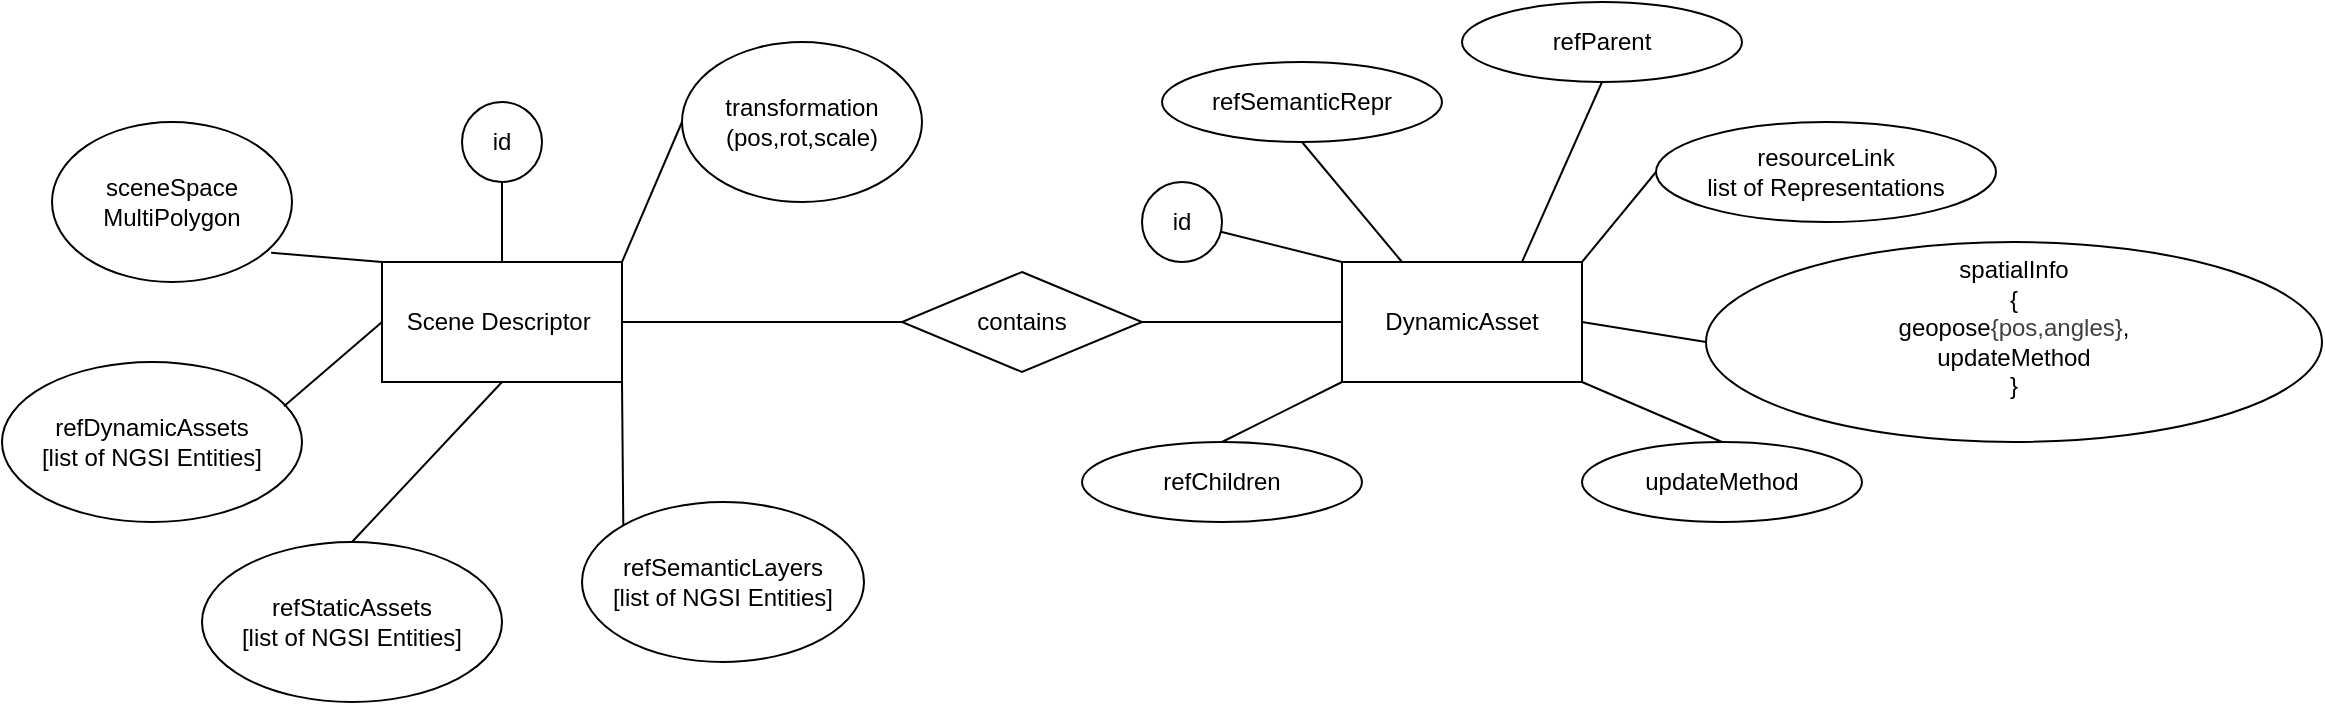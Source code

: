 <mxfile>
    <diagram id="fURJo8dhfwlUYqOeBWIz" name="Page-1">
        <mxGraphModel dx="1300" dy="1876" grid="1" gridSize="10" guides="1" tooltips="1" connect="1" arrows="1" fold="1" page="1" pageScale="1" pageWidth="827" pageHeight="1169" math="0" shadow="0">
            <root>
                <mxCell id="0"/>
                <mxCell id="1" parent="0"/>
                <mxCell id="2" value="Scene Descriptor&amp;nbsp;" style="rounded=0;whiteSpace=wrap;html=1;" vertex="1" parent="1">
                    <mxGeometry x="190" y="70" width="120" height="60" as="geometry"/>
                </mxCell>
                <mxCell id="4" value="id" style="ellipse;whiteSpace=wrap;html=1;" vertex="1" parent="1">
                    <mxGeometry x="230" y="-10" width="40" height="40" as="geometry"/>
                </mxCell>
                <mxCell id="5" value="refDynamicAssets&lt;div&gt;[list of NGSI Entities]&lt;/div&gt;" style="ellipse;whiteSpace=wrap;html=1;" vertex="1" parent="1">
                    <mxGeometry y="120" width="150" height="80" as="geometry"/>
                </mxCell>
                <mxCell id="6" value="sceneSpace&lt;div&gt;MultiPolygon&lt;/div&gt;" style="ellipse;whiteSpace=wrap;html=1;" vertex="1" parent="1">
                    <mxGeometry x="25" width="120" height="80" as="geometry"/>
                </mxCell>
                <mxCell id="8" value="transformation&lt;div&gt;(pos,rot,scale)&lt;/div&gt;" style="ellipse;whiteSpace=wrap;html=1;" vertex="1" parent="1">
                    <mxGeometry x="340" y="-40" width="120" height="80" as="geometry"/>
                </mxCell>
                <mxCell id="9" value="refStaticAssets&lt;div&gt;[list of NGSI Entities]&lt;/div&gt;" style="ellipse;whiteSpace=wrap;html=1;" vertex="1" parent="1">
                    <mxGeometry x="100" y="210" width="150" height="80" as="geometry"/>
                </mxCell>
                <mxCell id="10" value="refSemanticLayers&lt;div&gt;[list of NGSI Entities]&lt;/div&gt;" style="ellipse;whiteSpace=wrap;html=1;" vertex="1" parent="1">
                    <mxGeometry x="290" y="190" width="141" height="80" as="geometry"/>
                </mxCell>
                <mxCell id="11" value="" style="endArrow=none;html=1;entryX=1;entryY=0;entryDx=0;entryDy=0;exitX=0;exitY=0.5;exitDx=0;exitDy=0;" edge="1" parent="1" source="8" target="2">
                    <mxGeometry width="50" height="50" relative="1" as="geometry">
                        <mxPoint x="590" y="310" as="sourcePoint"/>
                        <mxPoint x="640" y="260" as="targetPoint"/>
                    </mxGeometry>
                </mxCell>
                <mxCell id="12" value="" style="endArrow=none;html=1;entryX=0.5;entryY=1;entryDx=0;entryDy=0;exitX=0.5;exitY=0;exitDx=0;exitDy=0;" edge="1" parent="1" source="2" target="4">
                    <mxGeometry width="50" height="50" relative="1" as="geometry">
                        <mxPoint x="310" y="150" as="sourcePoint"/>
                        <mxPoint x="360" y="100" as="targetPoint"/>
                    </mxGeometry>
                </mxCell>
                <mxCell id="13" value="" style="endArrow=none;html=1;entryX=0.913;entryY=0.817;entryDx=0;entryDy=0;exitX=0;exitY=0;exitDx=0;exitDy=0;entryPerimeter=0;" edge="1" parent="1" source="2" target="6">
                    <mxGeometry width="50" height="50" relative="1" as="geometry">
                        <mxPoint x="260" y="80" as="sourcePoint"/>
                        <mxPoint x="260" y="40" as="targetPoint"/>
                    </mxGeometry>
                </mxCell>
                <mxCell id="14" value="" style="endArrow=none;html=1;entryX=0;entryY=0.5;entryDx=0;entryDy=0;exitX=0.94;exitY=0.277;exitDx=0;exitDy=0;exitPerimeter=0;" edge="1" parent="1" source="5" target="2">
                    <mxGeometry width="50" height="50" relative="1" as="geometry">
                        <mxPoint x="590" y="310" as="sourcePoint"/>
                        <mxPoint x="640" y="260" as="targetPoint"/>
                    </mxGeometry>
                </mxCell>
                <mxCell id="15" value="" style="endArrow=none;html=1;entryX=0.5;entryY=1;entryDx=0;entryDy=0;exitX=0.5;exitY=0;exitDx=0;exitDy=0;" edge="1" parent="1" source="9" target="2">
                    <mxGeometry width="50" height="50" relative="1" as="geometry">
                        <mxPoint x="590" y="310" as="sourcePoint"/>
                        <mxPoint x="640" y="260" as="targetPoint"/>
                    </mxGeometry>
                </mxCell>
                <mxCell id="16" value="" style="endArrow=none;html=1;entryX=1;entryY=1;entryDx=0;entryDy=0;exitX=0;exitY=0;exitDx=0;exitDy=0;" edge="1" parent="1" source="10" target="2">
                    <mxGeometry width="50" height="50" relative="1" as="geometry">
                        <mxPoint x="590" y="310" as="sourcePoint"/>
                        <mxPoint x="640" y="260" as="targetPoint"/>
                    </mxGeometry>
                </mxCell>
                <mxCell id="17" value="contains" style="rhombus;whiteSpace=wrap;html=1;" vertex="1" parent="1">
                    <mxGeometry x="450" y="75" width="120" height="50" as="geometry"/>
                </mxCell>
                <mxCell id="18" value="" style="endArrow=none;html=1;exitX=1;exitY=0.5;exitDx=0;exitDy=0;entryX=0;entryY=0.5;entryDx=0;entryDy=0;" edge="1" parent="1" source="2" target="17">
                    <mxGeometry width="50" height="50" relative="1" as="geometry">
                        <mxPoint x="590" y="310" as="sourcePoint"/>
                        <mxPoint x="640" y="260" as="targetPoint"/>
                    </mxGeometry>
                </mxCell>
                <mxCell id="19" value="DynamicAsset" style="rounded=0;whiteSpace=wrap;html=1;" vertex="1" parent="1">
                    <mxGeometry x="670" y="70" width="120" height="60" as="geometry"/>
                </mxCell>
                <mxCell id="20" value="" style="endArrow=none;html=1;exitX=1;exitY=0.5;exitDx=0;exitDy=0;entryX=0;entryY=0.5;entryDx=0;entryDy=0;" edge="1" parent="1" source="17" target="19">
                    <mxGeometry width="50" height="50" relative="1" as="geometry">
                        <mxPoint x="590" y="310" as="sourcePoint"/>
                        <mxPoint x="640" y="260" as="targetPoint"/>
                    </mxGeometry>
                </mxCell>
                <mxCell id="21" value="" style="endArrow=none;html=1;exitX=0;exitY=0;exitDx=0;exitDy=0;" edge="1" parent="1" source="19" target="22">
                    <mxGeometry width="50" height="50" relative="1" as="geometry">
                        <mxPoint x="650" y="240" as="sourcePoint"/>
                        <mxPoint x="700" y="190" as="targetPoint"/>
                    </mxGeometry>
                </mxCell>
                <mxCell id="22" value="id" style="ellipse;whiteSpace=wrap;html=1;" vertex="1" parent="1">
                    <mxGeometry x="570" y="30" width="40" height="40" as="geometry"/>
                </mxCell>
                <mxCell id="23" value="resourceLink&lt;div&gt;list of Representations&lt;/div&gt;" style="ellipse;whiteSpace=wrap;html=1;" vertex="1" parent="1">
                    <mxGeometry x="827" width="170" height="50" as="geometry"/>
                </mxCell>
                <mxCell id="24" value="" style="endArrow=none;html=1;entryX=1;entryY=0;entryDx=0;entryDy=0;exitX=0;exitY=0.5;exitDx=0;exitDy=0;" edge="1" parent="1" source="23" target="19">
                    <mxGeometry width="50" height="50" relative="1" as="geometry">
                        <mxPoint x="650" y="200" as="sourcePoint"/>
                        <mxPoint x="700" y="150" as="targetPoint"/>
                    </mxGeometry>
                </mxCell>
                <mxCell id="25" value="spatialInfo&lt;div&gt;{&lt;/div&gt;&lt;div&gt;geopose&lt;span style=&quot;color: rgb(63, 63, 63); background-color: transparent;&quot;&gt;{pos,angles}&lt;/span&gt;&lt;span style=&quot;background-color: transparent;&quot;&gt;,&lt;/span&gt;&lt;/div&gt;&lt;div&gt;updateMethod&lt;/div&gt;&lt;div&gt;}&lt;/div&gt;&lt;div&gt;&lt;br&gt;&lt;/div&gt;" style="ellipse;whiteSpace=wrap;html=1;" vertex="1" parent="1">
                    <mxGeometry x="852" y="60" width="308" height="100" as="geometry"/>
                </mxCell>
                <mxCell id="26" value="" style="endArrow=none;html=1;entryX=1;entryY=0.5;entryDx=0;entryDy=0;exitX=0;exitY=0.5;exitDx=0;exitDy=0;" edge="1" parent="1" source="25" target="19">
                    <mxGeometry width="50" height="50" relative="1" as="geometry">
                        <mxPoint x="650" y="200" as="sourcePoint"/>
                        <mxPoint x="700" y="150" as="targetPoint"/>
                    </mxGeometry>
                </mxCell>
                <mxCell id="28" value="updateMethod" style="ellipse;whiteSpace=wrap;html=1;" vertex="1" parent="1">
                    <mxGeometry x="790" y="160" width="140" height="40" as="geometry"/>
                </mxCell>
                <mxCell id="29" value="refSemanticRepr" style="ellipse;whiteSpace=wrap;html=1;" vertex="1" parent="1">
                    <mxGeometry x="580" y="-30" width="140" height="40" as="geometry"/>
                </mxCell>
                <mxCell id="30" value="refChildren" style="ellipse;whiteSpace=wrap;html=1;" vertex="1" parent="1">
                    <mxGeometry x="540" y="160" width="140" height="40" as="geometry"/>
                </mxCell>
                <mxCell id="31" value="refParent" style="ellipse;whiteSpace=wrap;html=1;" vertex="1" parent="1">
                    <mxGeometry x="730" y="-60" width="140" height="40" as="geometry"/>
                </mxCell>
                <mxCell id="32" value="" style="endArrow=none;html=1;entryX=0;entryY=1;entryDx=0;entryDy=0;exitX=0.5;exitY=0;exitDx=0;exitDy=0;" edge="1" parent="1" source="30" target="19">
                    <mxGeometry width="50" height="50" relative="1" as="geometry">
                        <mxPoint x="650" y="200" as="sourcePoint"/>
                        <mxPoint x="700" y="150" as="targetPoint"/>
                    </mxGeometry>
                </mxCell>
                <mxCell id="33" value="" style="endArrow=none;html=1;entryX=1;entryY=1;entryDx=0;entryDy=0;exitX=0.5;exitY=0;exitDx=0;exitDy=0;" edge="1" parent="1" source="28" target="19">
                    <mxGeometry width="50" height="50" relative="1" as="geometry">
                        <mxPoint x="650" y="200" as="sourcePoint"/>
                        <mxPoint x="700" y="150" as="targetPoint"/>
                    </mxGeometry>
                </mxCell>
                <mxCell id="34" value="" style="endArrow=none;html=1;entryX=0.5;entryY=1;entryDx=0;entryDy=0;exitX=0.75;exitY=0;exitDx=0;exitDy=0;" edge="1" parent="1" source="19" target="31">
                    <mxGeometry width="50" height="50" relative="1" as="geometry">
                        <mxPoint x="750" y="40" as="sourcePoint"/>
                        <mxPoint x="800" y="-10" as="targetPoint"/>
                    </mxGeometry>
                </mxCell>
                <mxCell id="35" value="" style="endArrow=none;html=1;entryX=0.5;entryY=1;entryDx=0;entryDy=0;exitX=0.25;exitY=0;exitDx=0;exitDy=0;" edge="1" parent="1" source="19" target="29">
                    <mxGeometry width="50" height="50" relative="1" as="geometry">
                        <mxPoint x="650" y="200" as="sourcePoint"/>
                        <mxPoint x="700" y="150" as="targetPoint"/>
                    </mxGeometry>
                </mxCell>
            </root>
        </mxGraphModel>
    </diagram>
</mxfile>